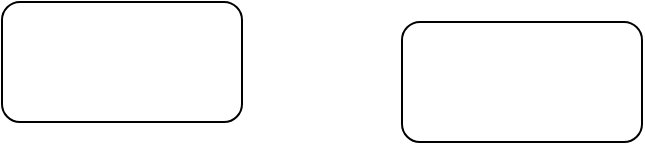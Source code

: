 <mxfile version="14.8.6" type="github">
  <diagram id="Zh6kr3tWfRbQSMqOJodP" name="第 1 页">
    <mxGraphModel dx="1629" dy="714" grid="1" gridSize="10" guides="1" tooltips="1" connect="1" arrows="1" fold="1" page="1" pageScale="1" pageWidth="900" pageHeight="200" math="0" shadow="0">
      <root>
        <mxCell id="0" />
        <mxCell id="1" parent="0" />
        <mxCell id="h5PXLYr5tHhZuVprjybz-1" value="" style="rounded=1;whiteSpace=wrap;html=1;" parent="1" vertex="1">
          <mxGeometry x="350" y="60" width="120" height="60" as="geometry" />
        </mxCell>
        <mxCell id="qWOOrebYfnK2xuT5rsn5-1" value="" style="rounded=1;whiteSpace=wrap;html=1;" vertex="1" parent="1">
          <mxGeometry x="550" y="70" width="120" height="60" as="geometry" />
        </mxCell>
      </root>
    </mxGraphModel>
  </diagram>
</mxfile>
